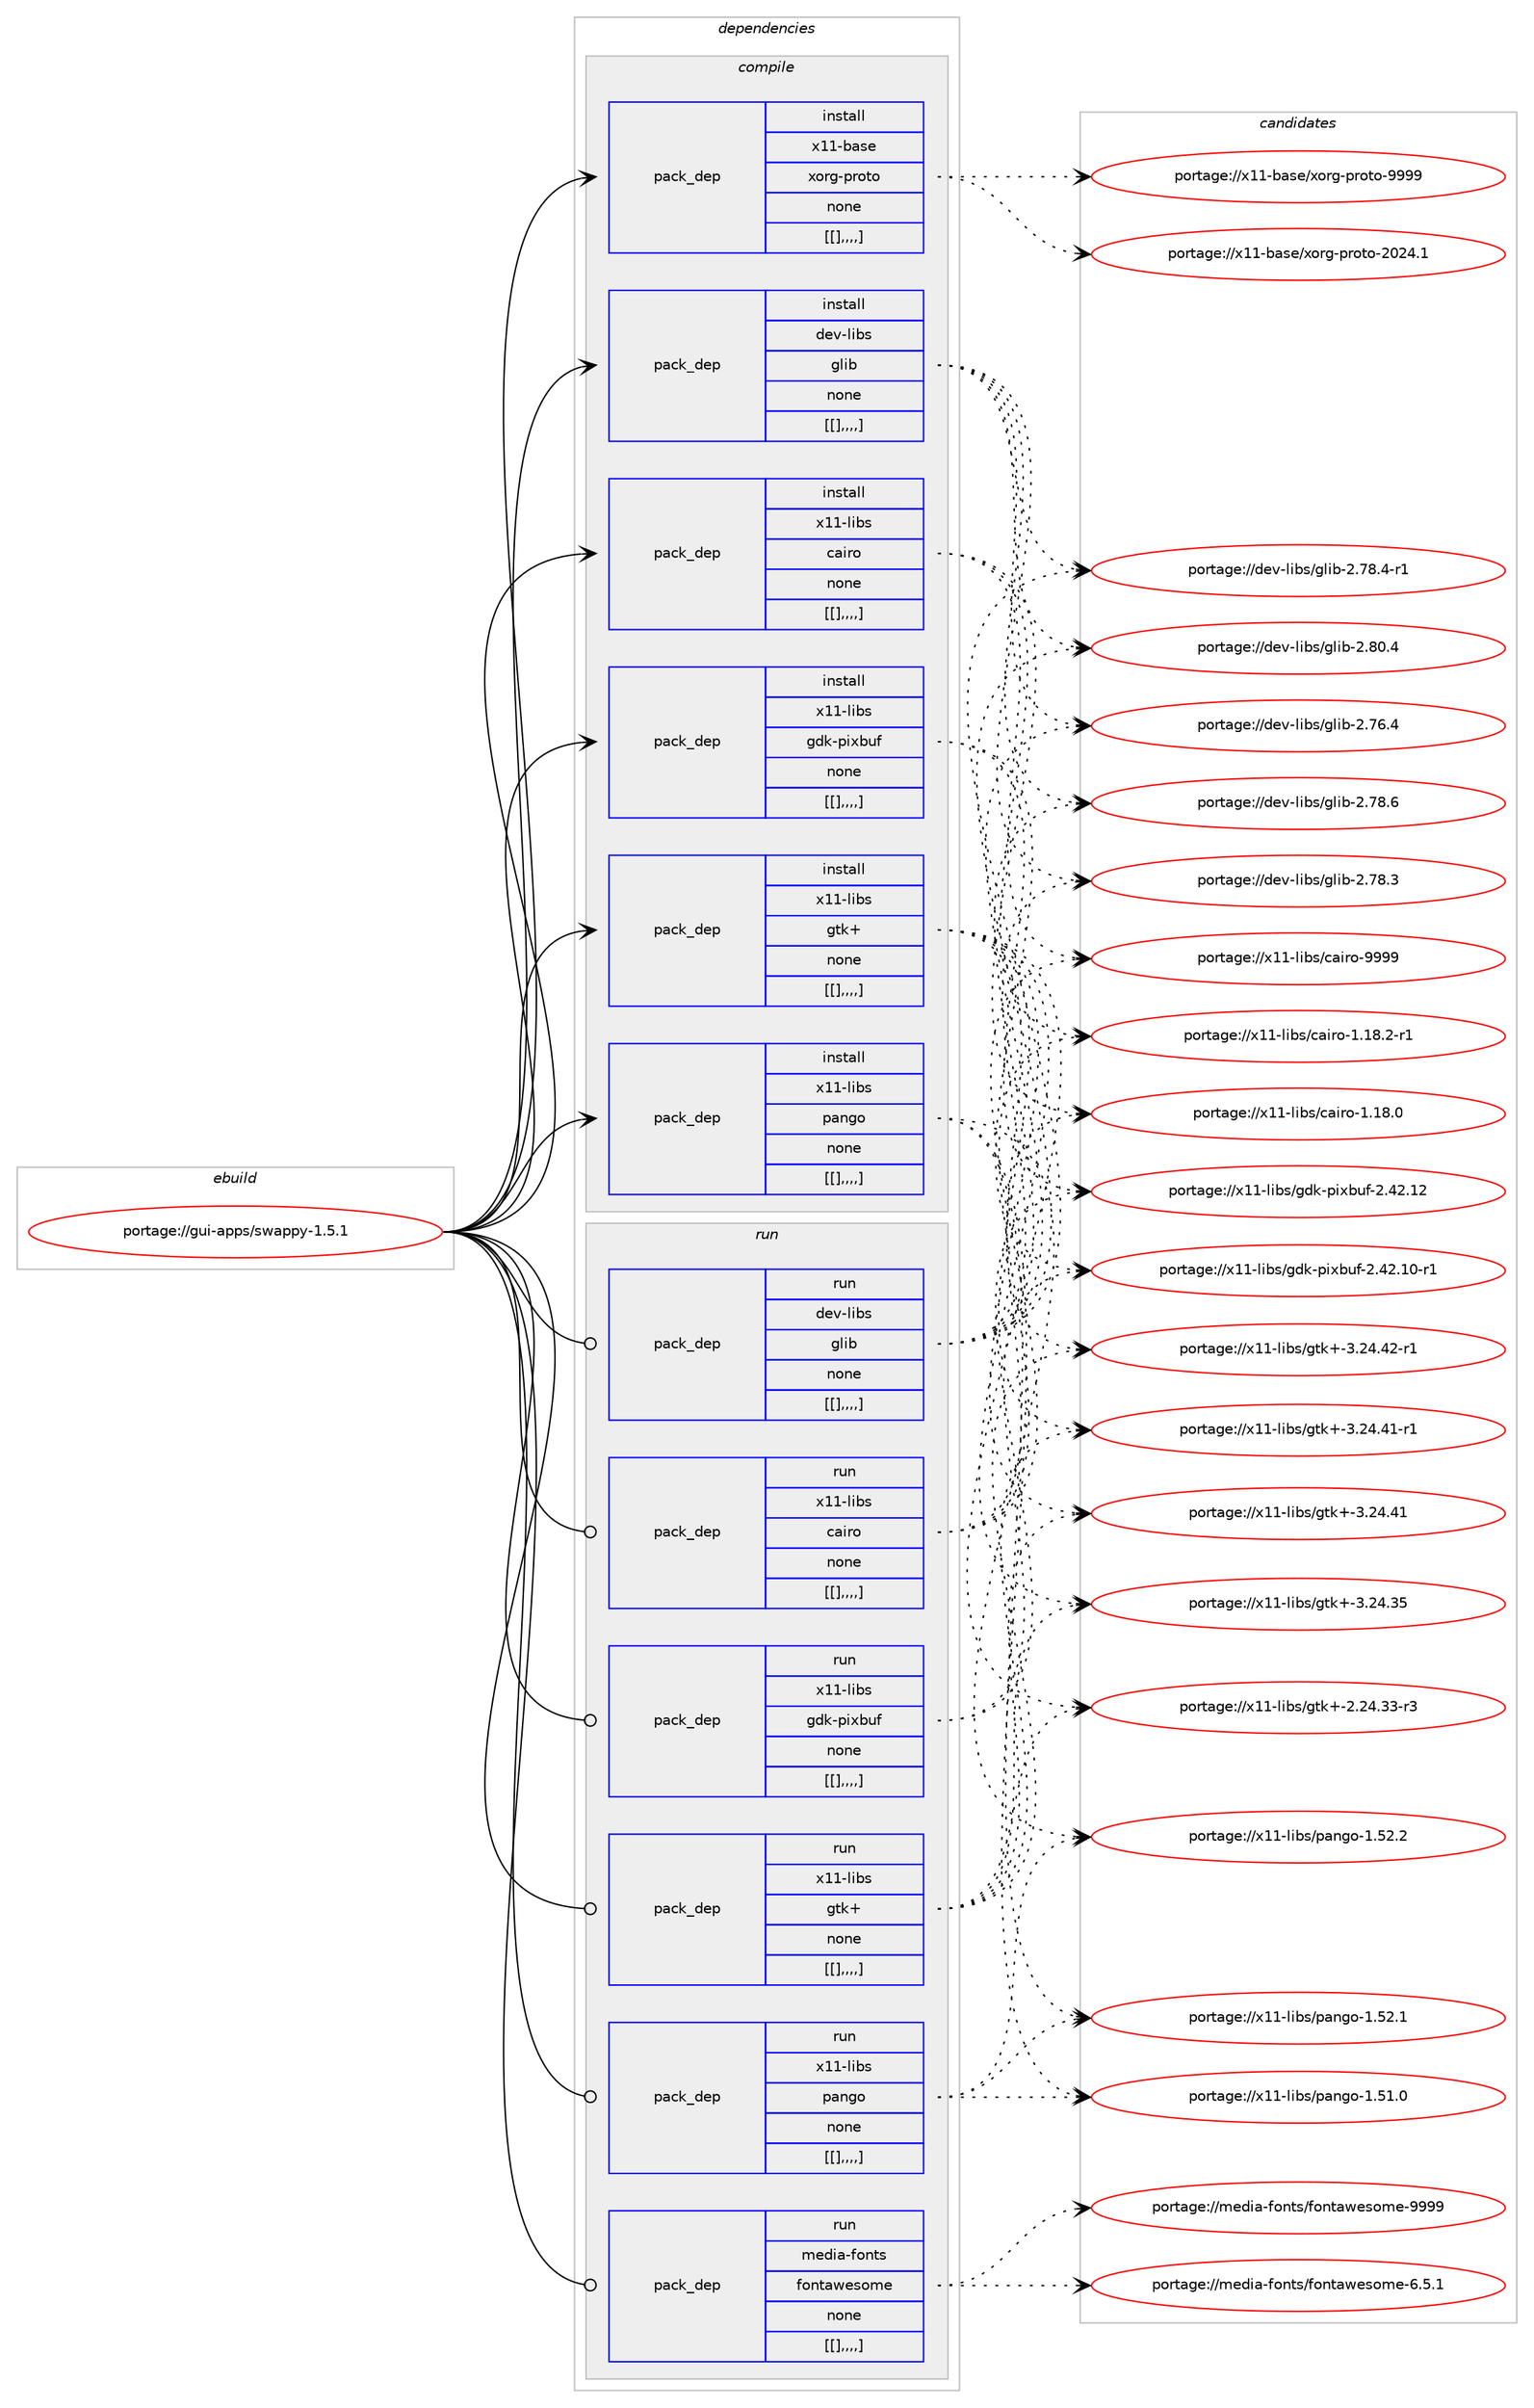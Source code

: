 digraph prolog {

# *************
# Graph options
# *************

newrank=true;
concentrate=true;
compound=true;
graph [rankdir=LR,fontname=Helvetica,fontsize=10,ranksep=1.5];#, ranksep=2.5, nodesep=0.2];
edge  [arrowhead=vee];
node  [fontname=Helvetica,fontsize=10];

# **********
# The ebuild
# **********

subgraph cluster_leftcol {
color=gray;
label=<<i>ebuild</i>>;
id [label="portage://gui-apps/swappy-1.5.1", color=red, width=4, href="../gui-apps/swappy-1.5.1.svg"];
}

# ****************
# The dependencies
# ****************

subgraph cluster_midcol {
color=gray;
label=<<i>dependencies</i>>;
subgraph cluster_compile {
fillcolor="#eeeeee";
style=filled;
label=<<i>compile</i>>;
subgraph pack181808 {
dependency254438 [label=<<TABLE BORDER="0" CELLBORDER="1" CELLSPACING="0" CELLPADDING="4" WIDTH="220"><TR><TD ROWSPAN="6" CELLPADDING="30">pack_dep</TD></TR><TR><TD WIDTH="110">install</TD></TR><TR><TD>dev-libs</TD></TR><TR><TD>glib</TD></TR><TR><TD>none</TD></TR><TR><TD>[[],,,,]</TD></TR></TABLE>>, shape=none, color=blue];
}
id:e -> dependency254438:w [weight=20,style="solid",arrowhead="vee"];
subgraph pack181874 {
dependency254458 [label=<<TABLE BORDER="0" CELLBORDER="1" CELLSPACING="0" CELLPADDING="4" WIDTH="220"><TR><TD ROWSPAN="6" CELLPADDING="30">pack_dep</TD></TR><TR><TD WIDTH="110">install</TD></TR><TR><TD>x11-base</TD></TR><TR><TD>xorg-proto</TD></TR><TR><TD>none</TD></TR><TR><TD>[[],,,,]</TD></TR></TABLE>>, shape=none, color=blue];
}
id:e -> dependency254458:w [weight=20,style="solid",arrowhead="vee"];
subgraph pack181893 {
dependency254468 [label=<<TABLE BORDER="0" CELLBORDER="1" CELLSPACING="0" CELLPADDING="4" WIDTH="220"><TR><TD ROWSPAN="6" CELLPADDING="30">pack_dep</TD></TR><TR><TD WIDTH="110">install</TD></TR><TR><TD>x11-libs</TD></TR><TR><TD>cairo</TD></TR><TR><TD>none</TD></TR><TR><TD>[[],,,,]</TD></TR></TABLE>>, shape=none, color=blue];
}
id:e -> dependency254468:w [weight=20,style="solid",arrowhead="vee"];
subgraph pack181896 {
dependency254482 [label=<<TABLE BORDER="0" CELLBORDER="1" CELLSPACING="0" CELLPADDING="4" WIDTH="220"><TR><TD ROWSPAN="6" CELLPADDING="30">pack_dep</TD></TR><TR><TD WIDTH="110">install</TD></TR><TR><TD>x11-libs</TD></TR><TR><TD>gdk-pixbuf</TD></TR><TR><TD>none</TD></TR><TR><TD>[[],,,,]</TD></TR></TABLE>>, shape=none, color=blue];
}
id:e -> dependency254482:w [weight=20,style="solid",arrowhead="vee"];
subgraph pack181906 {
dependency254484 [label=<<TABLE BORDER="0" CELLBORDER="1" CELLSPACING="0" CELLPADDING="4" WIDTH="220"><TR><TD ROWSPAN="6" CELLPADDING="30">pack_dep</TD></TR><TR><TD WIDTH="110">install</TD></TR><TR><TD>x11-libs</TD></TR><TR><TD>gtk+</TD></TR><TR><TD>none</TD></TR><TR><TD>[[],,,,]</TD></TR></TABLE>>, shape=none, color=blue];
}
id:e -> dependency254484:w [weight=20,style="solid",arrowhead="vee"];
subgraph pack181909 {
dependency254501 [label=<<TABLE BORDER="0" CELLBORDER="1" CELLSPACING="0" CELLPADDING="4" WIDTH="220"><TR><TD ROWSPAN="6" CELLPADDING="30">pack_dep</TD></TR><TR><TD WIDTH="110">install</TD></TR><TR><TD>x11-libs</TD></TR><TR><TD>pango</TD></TR><TR><TD>none</TD></TR><TR><TD>[[],,,,]</TD></TR></TABLE>>, shape=none, color=blue];
}
id:e -> dependency254501:w [weight=20,style="solid",arrowhead="vee"];
}
subgraph cluster_compileandrun {
fillcolor="#eeeeee";
style=filled;
label=<<i>compile and run</i>>;
}
subgraph cluster_run {
fillcolor="#eeeeee";
style=filled;
label=<<i>run</i>>;
subgraph pack181928 {
dependency254525 [label=<<TABLE BORDER="0" CELLBORDER="1" CELLSPACING="0" CELLPADDING="4" WIDTH="220"><TR><TD ROWSPAN="6" CELLPADDING="30">pack_dep</TD></TR><TR><TD WIDTH="110">run</TD></TR><TR><TD>dev-libs</TD></TR><TR><TD>glib</TD></TR><TR><TD>none</TD></TR><TR><TD>[[],,,,]</TD></TR></TABLE>>, shape=none, color=blue];
}
id:e -> dependency254525:w [weight=20,style="solid",arrowhead="odot"];
subgraph pack182009 {
dependency254622 [label=<<TABLE BORDER="0" CELLBORDER="1" CELLSPACING="0" CELLPADDING="4" WIDTH="220"><TR><TD ROWSPAN="6" CELLPADDING="30">pack_dep</TD></TR><TR><TD WIDTH="110">run</TD></TR><TR><TD>media-fonts</TD></TR><TR><TD>fontawesome</TD></TR><TR><TD>none</TD></TR><TR><TD>[[],,,,]</TD></TR></TABLE>>, shape=none, color=blue];
}
id:e -> dependency254622:w [weight=20,style="solid",arrowhead="odot"];
subgraph pack182038 {
dependency254640 [label=<<TABLE BORDER="0" CELLBORDER="1" CELLSPACING="0" CELLPADDING="4" WIDTH="220"><TR><TD ROWSPAN="6" CELLPADDING="30">pack_dep</TD></TR><TR><TD WIDTH="110">run</TD></TR><TR><TD>x11-libs</TD></TR><TR><TD>cairo</TD></TR><TR><TD>none</TD></TR><TR><TD>[[],,,,]</TD></TR></TABLE>>, shape=none, color=blue];
}
id:e -> dependency254640:w [weight=20,style="solid",arrowhead="odot"];
subgraph pack182055 {
dependency254656 [label=<<TABLE BORDER="0" CELLBORDER="1" CELLSPACING="0" CELLPADDING="4" WIDTH="220"><TR><TD ROWSPAN="6" CELLPADDING="30">pack_dep</TD></TR><TR><TD WIDTH="110">run</TD></TR><TR><TD>x11-libs</TD></TR><TR><TD>gdk-pixbuf</TD></TR><TR><TD>none</TD></TR><TR><TD>[[],,,,]</TD></TR></TABLE>>, shape=none, color=blue];
}
id:e -> dependency254656:w [weight=20,style="solid",arrowhead="odot"];
subgraph pack182058 {
dependency254702 [label=<<TABLE BORDER="0" CELLBORDER="1" CELLSPACING="0" CELLPADDING="4" WIDTH="220"><TR><TD ROWSPAN="6" CELLPADDING="30">pack_dep</TD></TR><TR><TD WIDTH="110">run</TD></TR><TR><TD>x11-libs</TD></TR><TR><TD>gtk+</TD></TR><TR><TD>none</TD></TR><TR><TD>[[],,,,]</TD></TR></TABLE>>, shape=none, color=blue];
}
id:e -> dependency254702:w [weight=20,style="solid",arrowhead="odot"];
subgraph pack182100 {
dependency254736 [label=<<TABLE BORDER="0" CELLBORDER="1" CELLSPACING="0" CELLPADDING="4" WIDTH="220"><TR><TD ROWSPAN="6" CELLPADDING="30">pack_dep</TD></TR><TR><TD WIDTH="110">run</TD></TR><TR><TD>x11-libs</TD></TR><TR><TD>pango</TD></TR><TR><TD>none</TD></TR><TR><TD>[[],,,,]</TD></TR></TABLE>>, shape=none, color=blue];
}
id:e -> dependency254736:w [weight=20,style="solid",arrowhead="odot"];
}
}

# **************
# The candidates
# **************

subgraph cluster_choices {
rank=same;
color=gray;
label=<<i>candidates</i>>;

subgraph choice181298 {
color=black;
nodesep=1;
choice1001011184510810598115471031081059845504656484652 [label="portage://dev-libs/glib-2.80.4", color=red, width=4,href="../dev-libs/glib-2.80.4.svg"];
choice1001011184510810598115471031081059845504655564654 [label="portage://dev-libs/glib-2.78.6", color=red, width=4,href="../dev-libs/glib-2.78.6.svg"];
choice10010111845108105981154710310810598455046555646524511449 [label="portage://dev-libs/glib-2.78.4-r1", color=red, width=4,href="../dev-libs/glib-2.78.4-r1.svg"];
choice1001011184510810598115471031081059845504655564651 [label="portage://dev-libs/glib-2.78.3", color=red, width=4,href="../dev-libs/glib-2.78.3.svg"];
choice1001011184510810598115471031081059845504655544652 [label="portage://dev-libs/glib-2.76.4", color=red, width=4,href="../dev-libs/glib-2.76.4.svg"];
dependency254438:e -> choice1001011184510810598115471031081059845504656484652:w [style=dotted,weight="100"];
dependency254438:e -> choice1001011184510810598115471031081059845504655564654:w [style=dotted,weight="100"];
dependency254438:e -> choice10010111845108105981154710310810598455046555646524511449:w [style=dotted,weight="100"];
dependency254438:e -> choice1001011184510810598115471031081059845504655564651:w [style=dotted,weight="100"];
dependency254438:e -> choice1001011184510810598115471031081059845504655544652:w [style=dotted,weight="100"];
}
subgraph choice181304 {
color=black;
nodesep=1;
choice120494945989711510147120111114103451121141111161114557575757 [label="portage://x11-base/xorg-proto-9999", color=red, width=4,href="../x11-base/xorg-proto-9999.svg"];
choice1204949459897115101471201111141034511211411111611145504850524649 [label="portage://x11-base/xorg-proto-2024.1", color=red, width=4,href="../x11-base/xorg-proto-2024.1.svg"];
dependency254458:e -> choice120494945989711510147120111114103451121141111161114557575757:w [style=dotted,weight="100"];
dependency254458:e -> choice1204949459897115101471201111141034511211411111611145504850524649:w [style=dotted,weight="100"];
}
subgraph choice181309 {
color=black;
nodesep=1;
choice120494945108105981154799971051141114557575757 [label="portage://x11-libs/cairo-9999", color=red, width=4,href="../x11-libs/cairo-9999.svg"];
choice12049494510810598115479997105114111454946495646504511449 [label="portage://x11-libs/cairo-1.18.2-r1", color=red, width=4,href="../x11-libs/cairo-1.18.2-r1.svg"];
choice1204949451081059811547999710511411145494649564648 [label="portage://x11-libs/cairo-1.18.0", color=red, width=4,href="../x11-libs/cairo-1.18.0.svg"];
dependency254468:e -> choice120494945108105981154799971051141114557575757:w [style=dotted,weight="100"];
dependency254468:e -> choice12049494510810598115479997105114111454946495646504511449:w [style=dotted,weight="100"];
dependency254468:e -> choice1204949451081059811547999710511411145494649564648:w [style=dotted,weight="100"];
}
subgraph choice181331 {
color=black;
nodesep=1;
choice120494945108105981154710310010745112105120981171024550465250464950 [label="portage://x11-libs/gdk-pixbuf-2.42.12", color=red, width=4,href="../x11-libs/gdk-pixbuf-2.42.12.svg"];
choice1204949451081059811547103100107451121051209811710245504652504649484511449 [label="portage://x11-libs/gdk-pixbuf-2.42.10-r1", color=red, width=4,href="../x11-libs/gdk-pixbuf-2.42.10-r1.svg"];
dependency254482:e -> choice120494945108105981154710310010745112105120981171024550465250464950:w [style=dotted,weight="100"];
dependency254482:e -> choice1204949451081059811547103100107451121051209811710245504652504649484511449:w [style=dotted,weight="100"];
}
subgraph choice181360 {
color=black;
nodesep=1;
choice12049494510810598115471031161074345514650524652504511449 [label="portage://x11-libs/gtk+-3.24.42-r1", color=red, width=4,href="../x11-libs/gtk+-3.24.42-r1.svg"];
choice12049494510810598115471031161074345514650524652494511449 [label="portage://x11-libs/gtk+-3.24.41-r1", color=red, width=4,href="../x11-libs/gtk+-3.24.41-r1.svg"];
choice1204949451081059811547103116107434551465052465249 [label="portage://x11-libs/gtk+-3.24.41", color=red, width=4,href="../x11-libs/gtk+-3.24.41.svg"];
choice1204949451081059811547103116107434551465052465153 [label="portage://x11-libs/gtk+-3.24.35", color=red, width=4,href="../x11-libs/gtk+-3.24.35.svg"];
choice12049494510810598115471031161074345504650524651514511451 [label="portage://x11-libs/gtk+-2.24.33-r3", color=red, width=4,href="../x11-libs/gtk+-2.24.33-r3.svg"];
dependency254484:e -> choice12049494510810598115471031161074345514650524652504511449:w [style=dotted,weight="100"];
dependency254484:e -> choice12049494510810598115471031161074345514650524652494511449:w [style=dotted,weight="100"];
dependency254484:e -> choice1204949451081059811547103116107434551465052465249:w [style=dotted,weight="100"];
dependency254484:e -> choice1204949451081059811547103116107434551465052465153:w [style=dotted,weight="100"];
dependency254484:e -> choice12049494510810598115471031161074345504650524651514511451:w [style=dotted,weight="100"];
}
subgraph choice181370 {
color=black;
nodesep=1;
choice12049494510810598115471129711010311145494653504650 [label="portage://x11-libs/pango-1.52.2", color=red, width=4,href="../x11-libs/pango-1.52.2.svg"];
choice12049494510810598115471129711010311145494653504649 [label="portage://x11-libs/pango-1.52.1", color=red, width=4,href="../x11-libs/pango-1.52.1.svg"];
choice12049494510810598115471129711010311145494653494648 [label="portage://x11-libs/pango-1.51.0", color=red, width=4,href="../x11-libs/pango-1.51.0.svg"];
dependency254501:e -> choice12049494510810598115471129711010311145494653504650:w [style=dotted,weight="100"];
dependency254501:e -> choice12049494510810598115471129711010311145494653504649:w [style=dotted,weight="100"];
dependency254501:e -> choice12049494510810598115471129711010311145494653494648:w [style=dotted,weight="100"];
}
subgraph choice181439 {
color=black;
nodesep=1;
choice1001011184510810598115471031081059845504656484652 [label="portage://dev-libs/glib-2.80.4", color=red, width=4,href="../dev-libs/glib-2.80.4.svg"];
choice1001011184510810598115471031081059845504655564654 [label="portage://dev-libs/glib-2.78.6", color=red, width=4,href="../dev-libs/glib-2.78.6.svg"];
choice10010111845108105981154710310810598455046555646524511449 [label="portage://dev-libs/glib-2.78.4-r1", color=red, width=4,href="../dev-libs/glib-2.78.4-r1.svg"];
choice1001011184510810598115471031081059845504655564651 [label="portage://dev-libs/glib-2.78.3", color=red, width=4,href="../dev-libs/glib-2.78.3.svg"];
choice1001011184510810598115471031081059845504655544652 [label="portage://dev-libs/glib-2.76.4", color=red, width=4,href="../dev-libs/glib-2.76.4.svg"];
dependency254525:e -> choice1001011184510810598115471031081059845504656484652:w [style=dotted,weight="100"];
dependency254525:e -> choice1001011184510810598115471031081059845504655564654:w [style=dotted,weight="100"];
dependency254525:e -> choice10010111845108105981154710310810598455046555646524511449:w [style=dotted,weight="100"];
dependency254525:e -> choice1001011184510810598115471031081059845504655564651:w [style=dotted,weight="100"];
dependency254525:e -> choice1001011184510810598115471031081059845504655544652:w [style=dotted,weight="100"];
}
subgraph choice181478 {
color=black;
nodesep=1;
choice109101100105974510211111011611547102111110116971191011151111091014557575757 [label="portage://media-fonts/fontawesome-9999", color=red, width=4,href="../media-fonts/fontawesome-9999.svg"];
choice10910110010597451021111101161154710211111011697119101115111109101455446534649 [label="portage://media-fonts/fontawesome-6.5.1", color=red, width=4,href="../media-fonts/fontawesome-6.5.1.svg"];
dependency254622:e -> choice109101100105974510211111011611547102111110116971191011151111091014557575757:w [style=dotted,weight="100"];
dependency254622:e -> choice10910110010597451021111101161154710211111011697119101115111109101455446534649:w [style=dotted,weight="100"];
}
subgraph choice181482 {
color=black;
nodesep=1;
choice120494945108105981154799971051141114557575757 [label="portage://x11-libs/cairo-9999", color=red, width=4,href="../x11-libs/cairo-9999.svg"];
choice12049494510810598115479997105114111454946495646504511449 [label="portage://x11-libs/cairo-1.18.2-r1", color=red, width=4,href="../x11-libs/cairo-1.18.2-r1.svg"];
choice1204949451081059811547999710511411145494649564648 [label="portage://x11-libs/cairo-1.18.0", color=red, width=4,href="../x11-libs/cairo-1.18.0.svg"];
dependency254640:e -> choice120494945108105981154799971051141114557575757:w [style=dotted,weight="100"];
dependency254640:e -> choice12049494510810598115479997105114111454946495646504511449:w [style=dotted,weight="100"];
dependency254640:e -> choice1204949451081059811547999710511411145494649564648:w [style=dotted,weight="100"];
}
subgraph choice181500 {
color=black;
nodesep=1;
choice120494945108105981154710310010745112105120981171024550465250464950 [label="portage://x11-libs/gdk-pixbuf-2.42.12", color=red, width=4,href="../x11-libs/gdk-pixbuf-2.42.12.svg"];
choice1204949451081059811547103100107451121051209811710245504652504649484511449 [label="portage://x11-libs/gdk-pixbuf-2.42.10-r1", color=red, width=4,href="../x11-libs/gdk-pixbuf-2.42.10-r1.svg"];
dependency254656:e -> choice120494945108105981154710310010745112105120981171024550465250464950:w [style=dotted,weight="100"];
dependency254656:e -> choice1204949451081059811547103100107451121051209811710245504652504649484511449:w [style=dotted,weight="100"];
}
subgraph choice181502 {
color=black;
nodesep=1;
choice12049494510810598115471031161074345514650524652504511449 [label="portage://x11-libs/gtk+-3.24.42-r1", color=red, width=4,href="../x11-libs/gtk+-3.24.42-r1.svg"];
choice12049494510810598115471031161074345514650524652494511449 [label="portage://x11-libs/gtk+-3.24.41-r1", color=red, width=4,href="../x11-libs/gtk+-3.24.41-r1.svg"];
choice1204949451081059811547103116107434551465052465249 [label="portage://x11-libs/gtk+-3.24.41", color=red, width=4,href="../x11-libs/gtk+-3.24.41.svg"];
choice1204949451081059811547103116107434551465052465153 [label="portage://x11-libs/gtk+-3.24.35", color=red, width=4,href="../x11-libs/gtk+-3.24.35.svg"];
choice12049494510810598115471031161074345504650524651514511451 [label="portage://x11-libs/gtk+-2.24.33-r3", color=red, width=4,href="../x11-libs/gtk+-2.24.33-r3.svg"];
dependency254702:e -> choice12049494510810598115471031161074345514650524652504511449:w [style=dotted,weight="100"];
dependency254702:e -> choice12049494510810598115471031161074345514650524652494511449:w [style=dotted,weight="100"];
dependency254702:e -> choice1204949451081059811547103116107434551465052465249:w [style=dotted,weight="100"];
dependency254702:e -> choice1204949451081059811547103116107434551465052465153:w [style=dotted,weight="100"];
dependency254702:e -> choice12049494510810598115471031161074345504650524651514511451:w [style=dotted,weight="100"];
}
subgraph choice181504 {
color=black;
nodesep=1;
choice12049494510810598115471129711010311145494653504650 [label="portage://x11-libs/pango-1.52.2", color=red, width=4,href="../x11-libs/pango-1.52.2.svg"];
choice12049494510810598115471129711010311145494653504649 [label="portage://x11-libs/pango-1.52.1", color=red, width=4,href="../x11-libs/pango-1.52.1.svg"];
choice12049494510810598115471129711010311145494653494648 [label="portage://x11-libs/pango-1.51.0", color=red, width=4,href="../x11-libs/pango-1.51.0.svg"];
dependency254736:e -> choice12049494510810598115471129711010311145494653504650:w [style=dotted,weight="100"];
dependency254736:e -> choice12049494510810598115471129711010311145494653504649:w [style=dotted,weight="100"];
dependency254736:e -> choice12049494510810598115471129711010311145494653494648:w [style=dotted,weight="100"];
}
}

}
